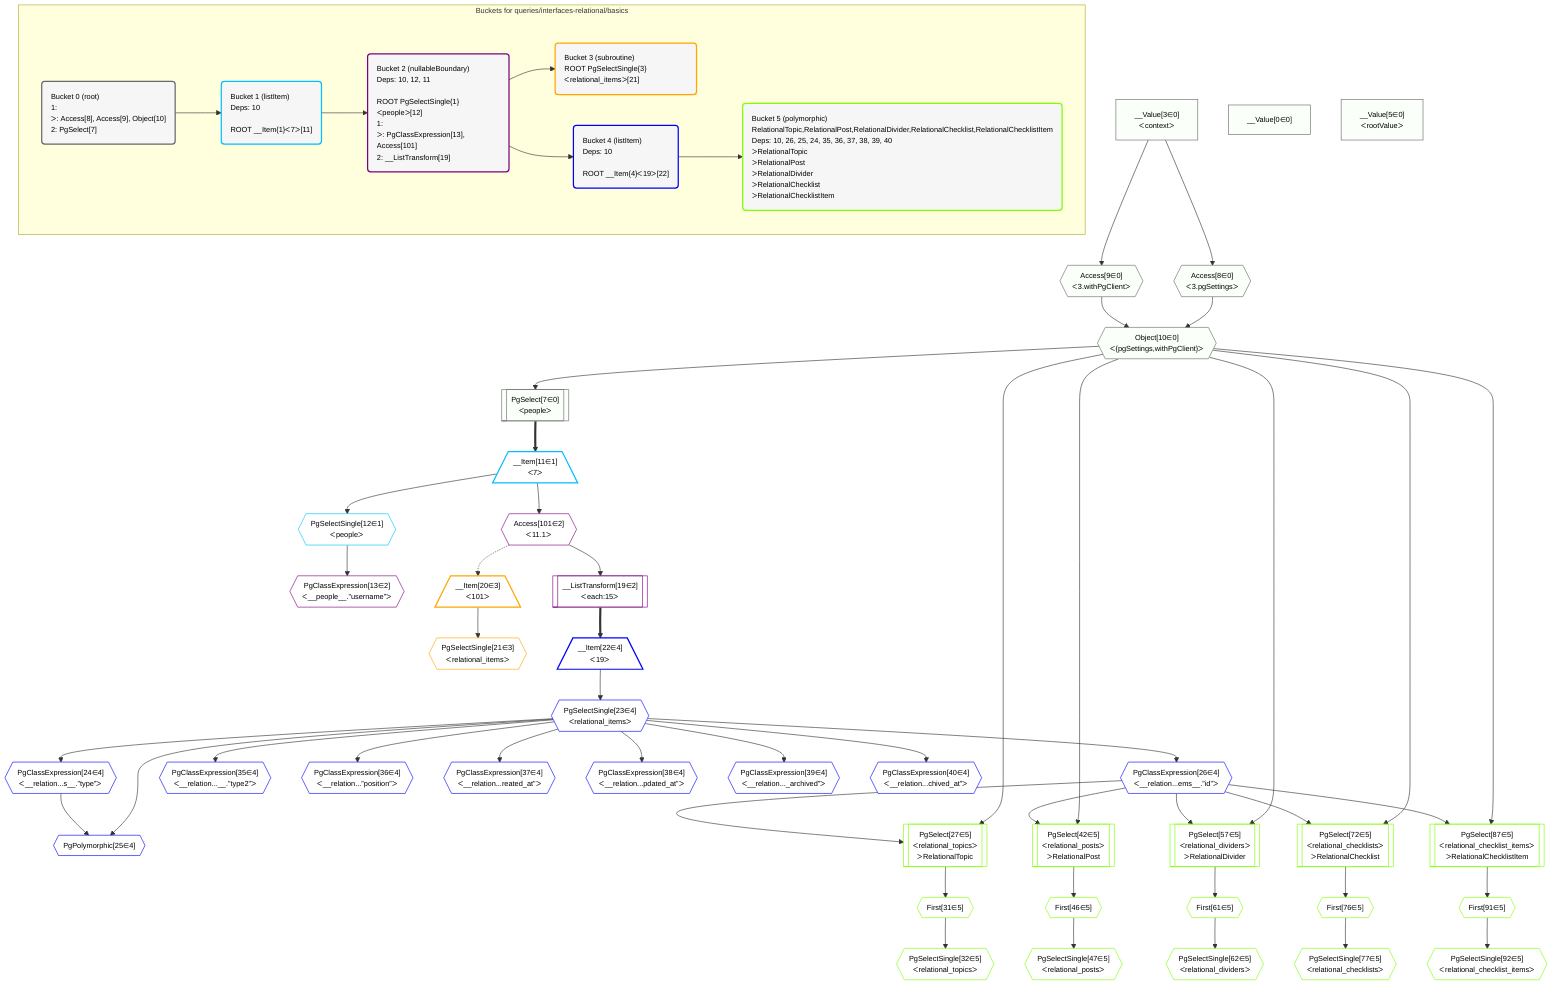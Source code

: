 %%{init: {'themeVariables': { 'fontSize': '12px'}}}%%
graph TD
    classDef path fill:#eee,stroke:#000,color:#000
    classDef plan fill:#fff,stroke-width:1px,color:#000
    classDef itemplan fill:#fff,stroke-width:2px,color:#000
    classDef unbatchedplan fill:#dff,stroke-width:1px,color:#000
    classDef sideeffectplan fill:#fcc,stroke-width:2px,color:#000
    classDef bucket fill:#f6f6f6,color:#000,stroke-width:2px,text-align:left


    %% plan dependencies
    Object10{{"Object[10∈0]<br />ᐸ{pgSettings,withPgClient}ᐳ"}}:::plan
    Access8{{"Access[8∈0]<br />ᐸ3.pgSettingsᐳ"}}:::plan
    Access9{{"Access[9∈0]<br />ᐸ3.withPgClientᐳ"}}:::plan
    Access8 & Access9 --> Object10
    PgSelect7[["PgSelect[7∈0]<br />ᐸpeopleᐳ"]]:::plan
    Object10 --> PgSelect7
    __Value3["__Value[3∈0]<br />ᐸcontextᐳ"]:::plan
    __Value3 --> Access8
    __Value3 --> Access9
    __Value0["__Value[0∈0]"]:::plan
    __Value5["__Value[5∈0]<br />ᐸrootValueᐳ"]:::plan
    __Item11[/"__Item[11∈1]<br />ᐸ7ᐳ"\]:::itemplan
    PgSelect7 ==> __Item11
    PgSelectSingle12{{"PgSelectSingle[12∈1]<br />ᐸpeopleᐳ"}}:::plan
    __Item11 --> PgSelectSingle12
    PgClassExpression13{{"PgClassExpression[13∈2]<br />ᐸ__people__.”username”ᐳ"}}:::plan
    PgSelectSingle12 --> PgClassExpression13
    __ListTransform19[["__ListTransform[19∈2]<br />ᐸeach:15ᐳ"]]:::plan
    Access101{{"Access[101∈2]<br />ᐸ11.1ᐳ"}}:::plan
    Access101 --> __ListTransform19
    __Item11 --> Access101
    __Item20[/"__Item[20∈3]<br />ᐸ101ᐳ"\]:::itemplan
    Access101 -.-> __Item20
    PgSelectSingle21{{"PgSelectSingle[21∈3]<br />ᐸrelational_itemsᐳ"}}:::plan
    __Item20 --> PgSelectSingle21
    PgPolymorphic25{{"PgPolymorphic[25∈4]"}}:::plan
    PgSelectSingle23{{"PgSelectSingle[23∈4]<br />ᐸrelational_itemsᐳ"}}:::plan
    PgClassExpression24{{"PgClassExpression[24∈4]<br />ᐸ__relation...s__.”type”ᐳ"}}:::plan
    PgSelectSingle23 & PgClassExpression24 --> PgPolymorphic25
    __Item22[/"__Item[22∈4]<br />ᐸ19ᐳ"\]:::itemplan
    __ListTransform19 ==> __Item22
    __Item22 --> PgSelectSingle23
    PgSelectSingle23 --> PgClassExpression24
    PgClassExpression26{{"PgClassExpression[26∈4]<br />ᐸ__relation...ems__.”id”ᐳ"}}:::plan
    PgSelectSingle23 --> PgClassExpression26
    PgClassExpression35{{"PgClassExpression[35∈4]<br />ᐸ__relation...__.”type2”ᐳ"}}:::plan
    PgSelectSingle23 --> PgClassExpression35
    PgClassExpression36{{"PgClassExpression[36∈4]<br />ᐸ__relation...”position”ᐳ"}}:::plan
    PgSelectSingle23 --> PgClassExpression36
    PgClassExpression37{{"PgClassExpression[37∈4]<br />ᐸ__relation...reated_at”ᐳ"}}:::plan
    PgSelectSingle23 --> PgClassExpression37
    PgClassExpression38{{"PgClassExpression[38∈4]<br />ᐸ__relation...pdated_at”ᐳ"}}:::plan
    PgSelectSingle23 --> PgClassExpression38
    PgClassExpression39{{"PgClassExpression[39∈4]<br />ᐸ__relation..._archived”ᐳ"}}:::plan
    PgSelectSingle23 --> PgClassExpression39
    PgClassExpression40{{"PgClassExpression[40∈4]<br />ᐸ__relation...chived_at”ᐳ"}}:::plan
    PgSelectSingle23 --> PgClassExpression40
    PgSelect27[["PgSelect[27∈5]<br />ᐸrelational_topicsᐳ<br />ᐳRelationalTopic"]]:::plan
    Object10 & PgClassExpression26 --> PgSelect27
    PgSelect42[["PgSelect[42∈5]<br />ᐸrelational_postsᐳ<br />ᐳRelationalPost"]]:::plan
    Object10 & PgClassExpression26 --> PgSelect42
    PgSelect57[["PgSelect[57∈5]<br />ᐸrelational_dividersᐳ<br />ᐳRelationalDivider"]]:::plan
    Object10 & PgClassExpression26 --> PgSelect57
    PgSelect72[["PgSelect[72∈5]<br />ᐸrelational_checklistsᐳ<br />ᐳRelationalChecklist"]]:::plan
    Object10 & PgClassExpression26 --> PgSelect72
    PgSelect87[["PgSelect[87∈5]<br />ᐸrelational_checklist_itemsᐳ<br />ᐳRelationalChecklistItem"]]:::plan
    Object10 & PgClassExpression26 --> PgSelect87
    First31{{"First[31∈5]"}}:::plan
    PgSelect27 --> First31
    PgSelectSingle32{{"PgSelectSingle[32∈5]<br />ᐸrelational_topicsᐳ"}}:::plan
    First31 --> PgSelectSingle32
    First46{{"First[46∈5]"}}:::plan
    PgSelect42 --> First46
    PgSelectSingle47{{"PgSelectSingle[47∈5]<br />ᐸrelational_postsᐳ"}}:::plan
    First46 --> PgSelectSingle47
    First61{{"First[61∈5]"}}:::plan
    PgSelect57 --> First61
    PgSelectSingle62{{"PgSelectSingle[62∈5]<br />ᐸrelational_dividersᐳ"}}:::plan
    First61 --> PgSelectSingle62
    First76{{"First[76∈5]"}}:::plan
    PgSelect72 --> First76
    PgSelectSingle77{{"PgSelectSingle[77∈5]<br />ᐸrelational_checklistsᐳ"}}:::plan
    First76 --> PgSelectSingle77
    First91{{"First[91∈5]"}}:::plan
    PgSelect87 --> First91
    PgSelectSingle92{{"PgSelectSingle[92∈5]<br />ᐸrelational_checklist_itemsᐳ"}}:::plan
    First91 --> PgSelectSingle92

    %% define steps

    subgraph "Buckets for queries/interfaces-relational/basics"
    Bucket0("Bucket 0 (root)<br />1: <br />ᐳ: Access[8], Access[9], Object[10]<br />2: PgSelect[7]"):::bucket
    classDef bucket0 stroke:#696969
    class Bucket0,__Value0,__Value3,__Value5,PgSelect7,Access8,Access9,Object10 bucket0
    Bucket1("Bucket 1 (listItem)<br />Deps: 10<br /><br />ROOT __Item{1}ᐸ7ᐳ[11]"):::bucket
    classDef bucket1 stroke:#00bfff
    class Bucket1,__Item11,PgSelectSingle12 bucket1
    Bucket2("Bucket 2 (nullableBoundary)<br />Deps: 10, 12, 11<br /><br />ROOT PgSelectSingle{1}ᐸpeopleᐳ[12]<br />1: <br />ᐳ: PgClassExpression[13], Access[101]<br />2: __ListTransform[19]"):::bucket
    classDef bucket2 stroke:#7f007f
    class Bucket2,PgClassExpression13,__ListTransform19,Access101 bucket2
    Bucket3("Bucket 3 (subroutine)<br />ROOT PgSelectSingle{3}ᐸrelational_itemsᐳ[21]"):::bucket
    classDef bucket3 stroke:#ffa500
    class Bucket3,__Item20,PgSelectSingle21 bucket3
    Bucket4("Bucket 4 (listItem)<br />Deps: 10<br /><br />ROOT __Item{4}ᐸ19ᐳ[22]"):::bucket
    classDef bucket4 stroke:#0000ff
    class Bucket4,__Item22,PgSelectSingle23,PgClassExpression24,PgPolymorphic25,PgClassExpression26,PgClassExpression35,PgClassExpression36,PgClassExpression37,PgClassExpression38,PgClassExpression39,PgClassExpression40 bucket4
    Bucket5("Bucket 5 (polymorphic)<br />RelationalTopic,RelationalPost,RelationalDivider,RelationalChecklist,RelationalChecklistItem<br />Deps: 10, 26, 25, 24, 35, 36, 37, 38, 39, 40<br />ᐳRelationalTopic<br />ᐳRelationalPost<br />ᐳRelationalDivider<br />ᐳRelationalChecklist<br />ᐳRelationalChecklistItem"):::bucket
    classDef bucket5 stroke:#7fff00
    class Bucket5,PgSelect27,First31,PgSelectSingle32,PgSelect42,First46,PgSelectSingle47,PgSelect57,First61,PgSelectSingle62,PgSelect72,First76,PgSelectSingle77,PgSelect87,First91,PgSelectSingle92 bucket5
    Bucket0 --> Bucket1
    Bucket1 --> Bucket2
    Bucket2 --> Bucket3 & Bucket4
    Bucket4 --> Bucket5
    classDef unary fill:#fafffa,borderWidth:8px
    class Object10,PgSelect7,Access8,Access9,__Value0,__Value3,__Value5 unary
    end